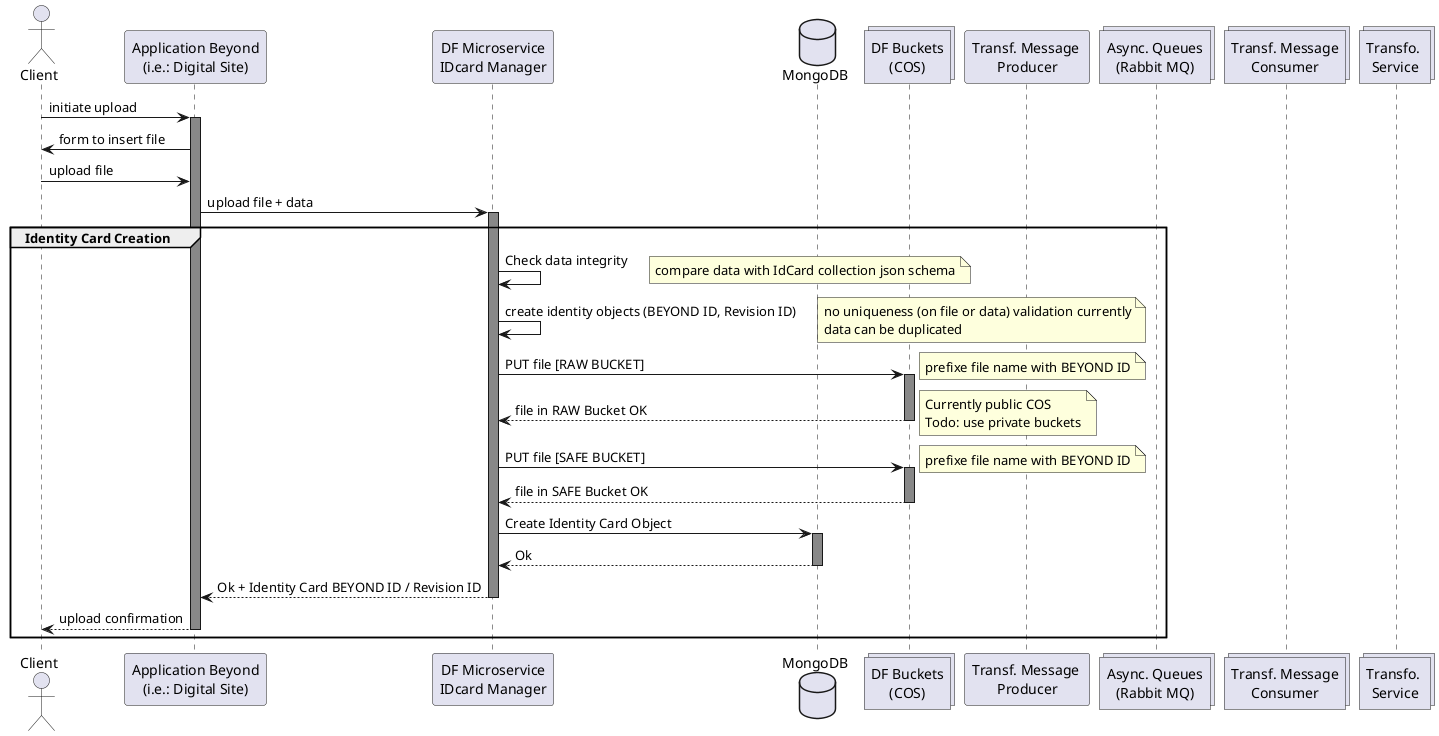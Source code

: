 @startuml
actor Client
participant "Application Beyond\n(i.e.: Digital Site)" as AppByd order 1
participant "DF Microservice\nIDcard Manager" as IDcard order 2
database MongoDB order 3
collections "DF Buckets\n(COS)" as COS order 4
participant "Transf. Message \nProducer" as MsgProducer order 5
collections "Async. Queues\n(Rabbit MQ)" as MoM order 6
collections "Transf. Message\nConsumer" as MsgConsumer order 7
collections "Transfo. \nService" as Transfo order 8

Client -> AppByd : initiate upload
activate AppByd #888888
AppByd -> Client : form to insert file
Client -> AppByd : upload file
AppByd -> IDcard : upload file + data
group Identity Card Creation
activate IDcard #888888
IDcard -> IDcard: Check data integrity
note right
    compare data with IdCard collection json schema
end note
'IDcard -> IDcard : Validate uniqueness
'IDcard -> MongoDB : check Identity uniqueness
'activate MongoDB #888888
'MongoDB --> IDcard : Ok
'deactivate MongoDB
'deactivate IDcard
'activate IDcard 
IDcard -> IDcard: create identity objects (BEYOND ID, Revision ID)
note right
    no uniqueness (on file or data) validation currently
    data can be duplicated
end note
IDcard -> COS : PUT file [RAW BUCKET]
note right
    prefixe file name with BEYOND ID
end note
activate COS #888888
COS --> IDcard : file in RAW Bucket OK
deactivate COS
note right
    Currently public COS
    Todo: use private buckets
end note
IDcard -> COS : PUT file [SAFE BUCKET]
note right
    prefixe file name with BEYOND ID
end note
activate COS #888888
COS --> IDcard : file in SAFE Bucket OK
deactivate COS
IDcard -> MongoDB : Create Identity Card Object
activate MongoDB #888888
MongoDB --> IDcard : Ok
deactivate MongoDB
IDcard --> AppByd: Ok + Identity Card BEYOND ID / Revision ID
deactivate IDcard 
deactivate IDcard 
AppByd --> Client : upload confirmation
deactivate AppByd
end

@enduml
